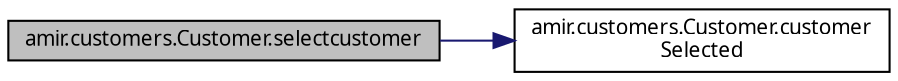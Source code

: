 digraph "amir.customers.Customer.selectcustomer"
{
 // LATEX_PDF_SIZE
  edge [fontname="FreeSans.ttf",fontsize="10",labelfontname="FreeSans.ttf",labelfontsize="10"];
  node [fontname="FreeSans.ttf",fontsize="10",shape=record];
  rankdir="LR";
  Node1 [label="amir.customers.Customer.selectcustomer",height=0.2,width=0.4,color="black", fillcolor="grey75", style="filled", fontcolor="black",tooltip=" "];
  Node1 -> Node2 [color="midnightblue",fontsize="10",style="solid",fontname="FreeSans.ttf"];
  Node2 [label="amir.customers.Customer.customer\lSelected",height=0.2,width=0.4,color="black", fillcolor="white", style="filled",URL="$classamir_1_1customers_1_1_customer.html#ad62564ba3754e57bf98439d6a1cc3369",tooltip=" "];
}
